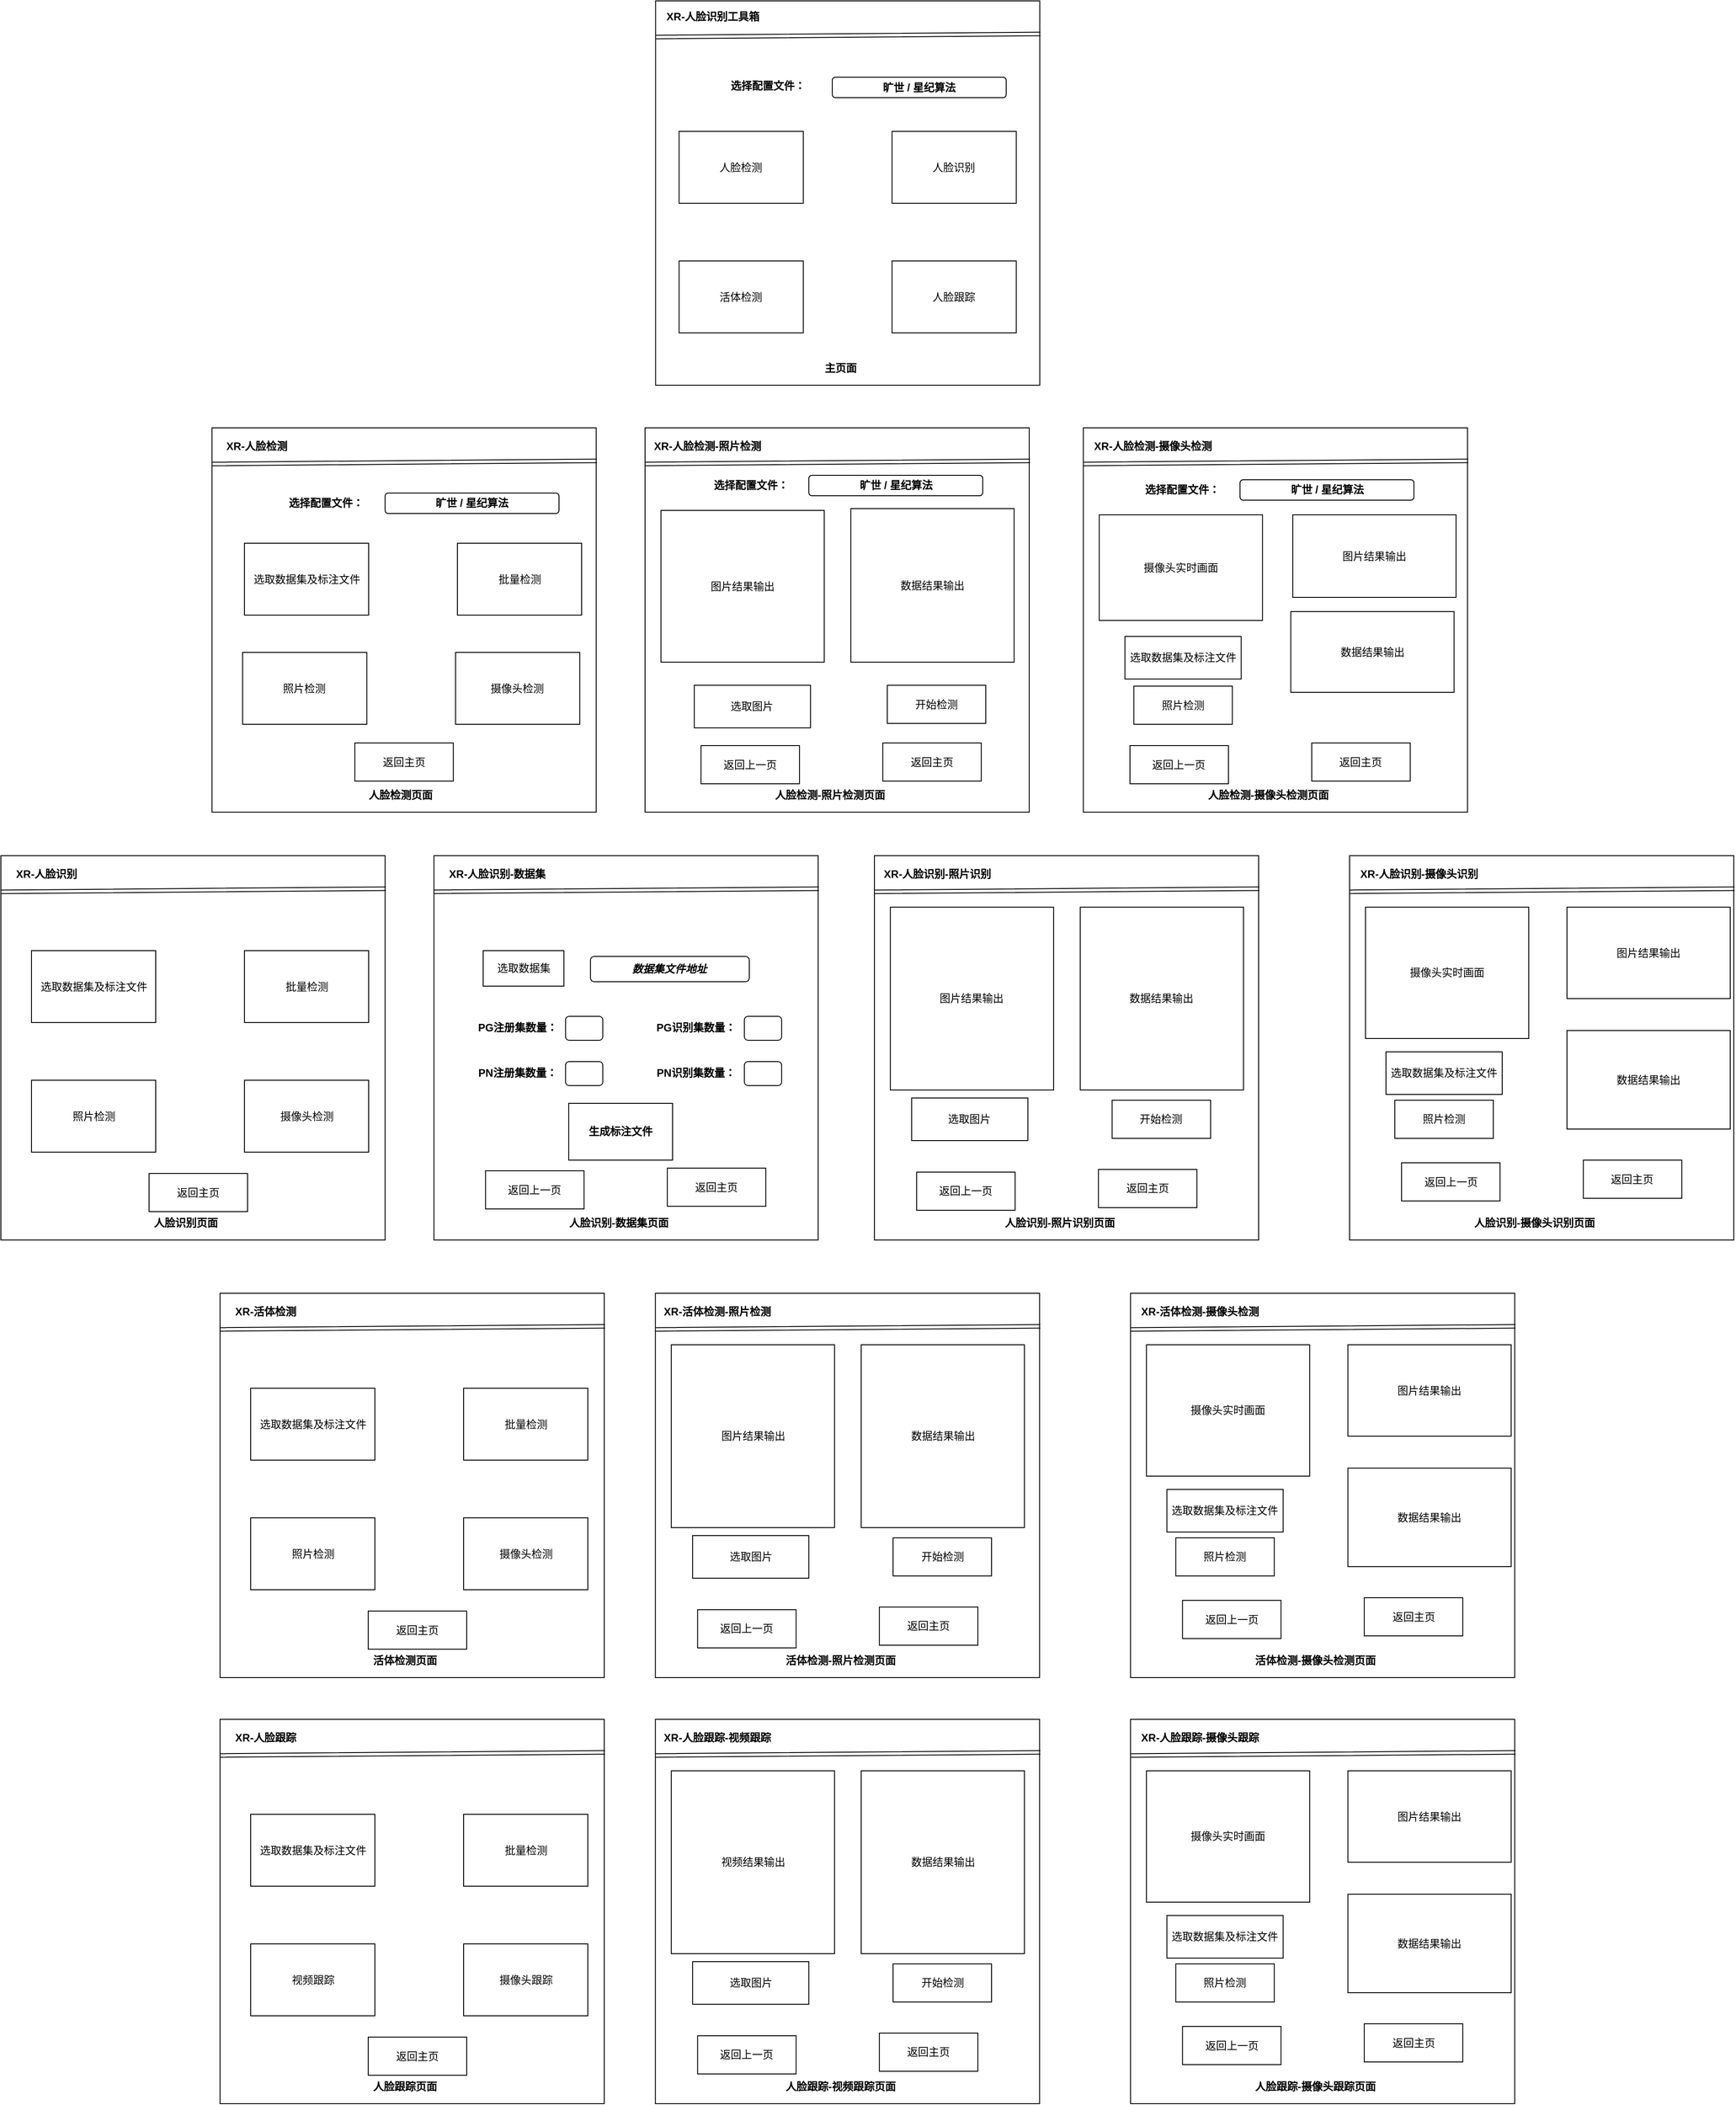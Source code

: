<mxfile version="20.2.7" type="github">
  <diagram id="C5RBs43oDa-KdzZeNtuy" name="Page-1">
    <mxGraphModel dx="2468" dy="-798" grid="0" gridSize="10" guides="1" tooltips="1" connect="1" arrows="1" fold="1" page="1" pageScale="1" pageWidth="1169" pageHeight="1654" math="0" shadow="0">
      <root>
        <mxCell id="WIyWlLk6GJQsqaUBKTNV-0" />
        <mxCell id="WIyWlLk6GJQsqaUBKTNV-1" parent="WIyWlLk6GJQsqaUBKTNV-0" />
        <mxCell id="2s0qxEssO6G0uXbcbGAq-0" value="" style="whiteSpace=wrap;html=1;aspect=fixed;" parent="WIyWlLk6GJQsqaUBKTNV-1" vertex="1">
          <mxGeometry x="964.84" y="1701" width="433" height="433" as="geometry" />
        </mxCell>
        <mxCell id="2s0qxEssO6G0uXbcbGAq-1" value="&lt;b&gt;XR-人脸识别工具箱&lt;/b&gt;" style="text;html=1;align=center;verticalAlign=middle;resizable=0;points=[];autosize=1;strokeColor=none;fillColor=none;" parent="WIyWlLk6GJQsqaUBKTNV-1" vertex="1">
          <mxGeometry x="967.84" y="1706" width="123" height="26" as="geometry" />
        </mxCell>
        <mxCell id="2s0qxEssO6G0uXbcbGAq-2" value="人脸检测" style="rounded=0;whiteSpace=wrap;html=1;" parent="WIyWlLk6GJQsqaUBKTNV-1" vertex="1">
          <mxGeometry x="991.34" y="1848" width="140" height="81" as="geometry" />
        </mxCell>
        <mxCell id="2s0qxEssO6G0uXbcbGAq-5" value="人脸识别" style="rounded=0;whiteSpace=wrap;html=1;" parent="WIyWlLk6GJQsqaUBKTNV-1" vertex="1">
          <mxGeometry x="1231.34" y="1848" width="140" height="81" as="geometry" />
        </mxCell>
        <mxCell id="2s0qxEssO6G0uXbcbGAq-6" value="活体检测" style="rounded=0;whiteSpace=wrap;html=1;" parent="WIyWlLk6GJQsqaUBKTNV-1" vertex="1">
          <mxGeometry x="991.34" y="1994" width="140" height="81" as="geometry" />
        </mxCell>
        <mxCell id="2s0qxEssO6G0uXbcbGAq-7" value="人脸跟踪" style="rounded=0;whiteSpace=wrap;html=1;" parent="WIyWlLk6GJQsqaUBKTNV-1" vertex="1">
          <mxGeometry x="1231.34" y="1994" width="140" height="81" as="geometry" />
        </mxCell>
        <mxCell id="2s0qxEssO6G0uXbcbGAq-9" value="" style="shape=link;html=1;rounded=0;exitX=0.001;exitY=0.094;exitDx=0;exitDy=0;exitPerimeter=0;entryX=1.002;entryY=0.086;entryDx=0;entryDy=0;entryPerimeter=0;" parent="WIyWlLk6GJQsqaUBKTNV-1" source="2s0qxEssO6G0uXbcbGAq-0" target="2s0qxEssO6G0uXbcbGAq-0" edge="1">
          <mxGeometry width="100" relative="1" as="geometry">
            <mxPoint x="1035.84" y="1742" as="sourcePoint" />
            <mxPoint x="1135.84" y="1742" as="targetPoint" />
          </mxGeometry>
        </mxCell>
        <mxCell id="2s0qxEssO6G0uXbcbGAq-10" value="&lt;b&gt;主页面&lt;/b&gt;" style="text;html=1;align=center;verticalAlign=middle;resizable=0;points=[];autosize=1;strokeColor=none;fillColor=none;" parent="WIyWlLk6GJQsqaUBKTNV-1" vertex="1">
          <mxGeometry x="1145.84" y="2102" width="54" height="26" as="geometry" />
        </mxCell>
        <mxCell id="2s0qxEssO6G0uXbcbGAq-11" value="" style="whiteSpace=wrap;html=1;aspect=fixed;" parent="WIyWlLk6GJQsqaUBKTNV-1" vertex="1">
          <mxGeometry x="464.91" y="2182" width="433" height="433" as="geometry" />
        </mxCell>
        <mxCell id="2s0qxEssO6G0uXbcbGAq-12" value="&lt;b&gt;XR-人脸检测&lt;/b&gt;" style="text;html=1;align=center;verticalAlign=middle;resizable=0;points=[];autosize=1;strokeColor=none;fillColor=none;" parent="WIyWlLk6GJQsqaUBKTNV-1" vertex="1">
          <mxGeometry x="471.91" y="2190" width="87" height="26" as="geometry" />
        </mxCell>
        <mxCell id="2s0qxEssO6G0uXbcbGAq-13" value="选取数据集及标注文件" style="rounded=0;whiteSpace=wrap;html=1;" parent="WIyWlLk6GJQsqaUBKTNV-1" vertex="1">
          <mxGeometry x="501.5" y="2312" width="140" height="81" as="geometry" />
        </mxCell>
        <mxCell id="2s0qxEssO6G0uXbcbGAq-14" value="批量检测" style="rounded=0;whiteSpace=wrap;html=1;" parent="WIyWlLk6GJQsqaUBKTNV-1" vertex="1">
          <mxGeometry x="741.5" y="2312" width="140" height="81" as="geometry" />
        </mxCell>
        <mxCell id="2s0qxEssO6G0uXbcbGAq-15" value="照片检测" style="rounded=0;whiteSpace=wrap;html=1;" parent="WIyWlLk6GJQsqaUBKTNV-1" vertex="1">
          <mxGeometry x="499.41" y="2435" width="140" height="81" as="geometry" />
        </mxCell>
        <mxCell id="2s0qxEssO6G0uXbcbGAq-16" value="摄像头检测" style="rounded=0;whiteSpace=wrap;html=1;" parent="WIyWlLk6GJQsqaUBKTNV-1" vertex="1">
          <mxGeometry x="739.41" y="2435" width="140" height="81" as="geometry" />
        </mxCell>
        <mxCell id="2s0qxEssO6G0uXbcbGAq-17" value="" style="shape=link;html=1;rounded=0;exitX=0.001;exitY=0.094;exitDx=0;exitDy=0;exitPerimeter=0;entryX=1.002;entryY=0.086;entryDx=0;entryDy=0;entryPerimeter=0;" parent="WIyWlLk6GJQsqaUBKTNV-1" source="2s0qxEssO6G0uXbcbGAq-11" target="2s0qxEssO6G0uXbcbGAq-11" edge="1">
          <mxGeometry width="100" relative="1" as="geometry">
            <mxPoint x="535.91" y="2223" as="sourcePoint" />
            <mxPoint x="635.91" y="2223" as="targetPoint" />
          </mxGeometry>
        </mxCell>
        <mxCell id="2s0qxEssO6G0uXbcbGAq-18" value="&lt;b&gt;人脸检测页面&lt;/b&gt;" style="text;html=1;align=center;verticalAlign=middle;resizable=0;points=[];autosize=1;strokeColor=none;fillColor=none;" parent="WIyWlLk6GJQsqaUBKTNV-1" vertex="1">
          <mxGeometry x="631.91" y="2583" width="90" height="26" as="geometry" />
        </mxCell>
        <mxCell id="2s0qxEssO6G0uXbcbGAq-20" value="" style="whiteSpace=wrap;html=1;aspect=fixed;" parent="WIyWlLk6GJQsqaUBKTNV-1" vertex="1">
          <mxGeometry x="952.98" y="2182" width="433" height="433" as="geometry" />
        </mxCell>
        <mxCell id="2s0qxEssO6G0uXbcbGAq-21" value="&lt;b&gt;XR-人脸检测-照片检测&lt;/b&gt;" style="text;html=1;align=center;verticalAlign=middle;resizable=0;points=[];autosize=1;strokeColor=none;fillColor=none;" parent="WIyWlLk6GJQsqaUBKTNV-1" vertex="1">
          <mxGeometry x="953.91" y="2190" width="139" height="26" as="geometry" />
        </mxCell>
        <mxCell id="2s0qxEssO6G0uXbcbGAq-22" value="选取图片" style="rounded=0;whiteSpace=wrap;html=1;" parent="WIyWlLk6GJQsqaUBKTNV-1" vertex="1">
          <mxGeometry x="1008.45" y="2472" width="131" height="48" as="geometry" />
        </mxCell>
        <mxCell id="2s0qxEssO6G0uXbcbGAq-24" value="开始检测" style="rounded=0;whiteSpace=wrap;html=1;" parent="WIyWlLk6GJQsqaUBKTNV-1" vertex="1">
          <mxGeometry x="1225.98" y="2472" width="111" height="43" as="geometry" />
        </mxCell>
        <mxCell id="2s0qxEssO6G0uXbcbGAq-26" value="" style="shape=link;html=1;rounded=0;exitX=0.001;exitY=0.094;exitDx=0;exitDy=0;exitPerimeter=0;entryX=1.002;entryY=0.086;entryDx=0;entryDy=0;entryPerimeter=0;" parent="WIyWlLk6GJQsqaUBKTNV-1" source="2s0qxEssO6G0uXbcbGAq-20" target="2s0qxEssO6G0uXbcbGAq-20" edge="1">
          <mxGeometry width="100" relative="1" as="geometry">
            <mxPoint x="1023.98" y="2223" as="sourcePoint" />
            <mxPoint x="1123.98" y="2223" as="targetPoint" />
          </mxGeometry>
        </mxCell>
        <mxCell id="2s0qxEssO6G0uXbcbGAq-27" value="&lt;b&gt;人脸检测-照片检测页面&lt;/b&gt;" style="text;html=1;align=center;verticalAlign=middle;resizable=0;points=[];autosize=1;strokeColor=none;fillColor=none;" parent="WIyWlLk6GJQsqaUBKTNV-1" vertex="1">
          <mxGeometry x="1089.98" y="2583" width="142" height="26" as="geometry" />
        </mxCell>
        <mxCell id="2s0qxEssO6G0uXbcbGAq-28" value="图片结果输出" style="rounded=0;whiteSpace=wrap;html=1;" parent="WIyWlLk6GJQsqaUBKTNV-1" vertex="1">
          <mxGeometry x="970.91" y="2275" width="184" height="171" as="geometry" />
        </mxCell>
        <mxCell id="2s0qxEssO6G0uXbcbGAq-29" value="数据结果输出" style="rounded=0;whiteSpace=wrap;html=1;" parent="WIyWlLk6GJQsqaUBKTNV-1" vertex="1">
          <mxGeometry x="1184.91" y="2273" width="184" height="173" as="geometry" />
        </mxCell>
        <mxCell id="2s0qxEssO6G0uXbcbGAq-30" value="" style="whiteSpace=wrap;html=1;aspect=fixed;" parent="WIyWlLk6GJQsqaUBKTNV-1" vertex="1">
          <mxGeometry x="1446.91" y="2182" width="433" height="433" as="geometry" />
        </mxCell>
        <mxCell id="2s0qxEssO6G0uXbcbGAq-31" value="&lt;b&gt;XR-人脸检测-摄像头检测&lt;/b&gt;" style="text;html=1;align=center;verticalAlign=middle;resizable=0;points=[];autosize=1;strokeColor=none;fillColor=none;" parent="WIyWlLk6GJQsqaUBKTNV-1" vertex="1">
          <mxGeometry x="1449.41" y="2190" width="151" height="26" as="geometry" />
        </mxCell>
        <mxCell id="2s0qxEssO6G0uXbcbGAq-32" value="选取数据集及标注文件" style="rounded=0;whiteSpace=wrap;html=1;" parent="WIyWlLk6GJQsqaUBKTNV-1" vertex="1">
          <mxGeometry x="1493.84" y="2417" width="131" height="48" as="geometry" />
        </mxCell>
        <mxCell id="2s0qxEssO6G0uXbcbGAq-33" value="照片检测" style="rounded=0;whiteSpace=wrap;html=1;" parent="WIyWlLk6GJQsqaUBKTNV-1" vertex="1">
          <mxGeometry x="1503.84" y="2473" width="111" height="43" as="geometry" />
        </mxCell>
        <mxCell id="2s0qxEssO6G0uXbcbGAq-34" value="" style="shape=link;html=1;rounded=0;exitX=0.001;exitY=0.094;exitDx=0;exitDy=0;exitPerimeter=0;entryX=1.002;entryY=0.086;entryDx=0;entryDy=0;entryPerimeter=0;" parent="WIyWlLk6GJQsqaUBKTNV-1" source="2s0qxEssO6G0uXbcbGAq-30" target="2s0qxEssO6G0uXbcbGAq-30" edge="1">
          <mxGeometry width="100" relative="1" as="geometry">
            <mxPoint x="1517.91" y="2223" as="sourcePoint" />
            <mxPoint x="1617.91" y="2223" as="targetPoint" />
          </mxGeometry>
        </mxCell>
        <mxCell id="2s0qxEssO6G0uXbcbGAq-35" value="&lt;b&gt;人脸检测-摄像头检测页面&lt;/b&gt;" style="text;html=1;align=center;verticalAlign=middle;resizable=0;points=[];autosize=1;strokeColor=none;fillColor=none;" parent="WIyWlLk6GJQsqaUBKTNV-1" vertex="1">
          <mxGeometry x="1577.91" y="2583" width="154" height="26" as="geometry" />
        </mxCell>
        <mxCell id="2s0qxEssO6G0uXbcbGAq-36" value="摄像头实时画面" style="rounded=0;whiteSpace=wrap;html=1;" parent="WIyWlLk6GJQsqaUBKTNV-1" vertex="1">
          <mxGeometry x="1464.84" y="2280" width="184" height="119" as="geometry" />
        </mxCell>
        <mxCell id="2s0qxEssO6G0uXbcbGAq-37" value="数据结果输出" style="rounded=0;whiteSpace=wrap;html=1;" parent="WIyWlLk6GJQsqaUBKTNV-1" vertex="1">
          <mxGeometry x="1680.77" y="2389" width="184" height="91" as="geometry" />
        </mxCell>
        <mxCell id="2s0qxEssO6G0uXbcbGAq-38" value="图片结果输出" style="rounded=0;whiteSpace=wrap;html=1;" parent="WIyWlLk6GJQsqaUBKTNV-1" vertex="1">
          <mxGeometry x="1683" y="2280" width="184" height="93" as="geometry" />
        </mxCell>
        <mxCell id="2s0qxEssO6G0uXbcbGAq-39" value="" style="whiteSpace=wrap;html=1;aspect=fixed;" parent="WIyWlLk6GJQsqaUBKTNV-1" vertex="1">
          <mxGeometry x="227" y="2664" width="433" height="433" as="geometry" />
        </mxCell>
        <mxCell id="2s0qxEssO6G0uXbcbGAq-40" value="&lt;b&gt;XR-人脸识别&lt;/b&gt;" style="text;html=1;align=center;verticalAlign=middle;resizable=0;points=[];autosize=1;strokeColor=none;fillColor=none;" parent="WIyWlLk6GJQsqaUBKTNV-1" vertex="1">
          <mxGeometry x="234" y="2672" width="87" height="26" as="geometry" />
        </mxCell>
        <mxCell id="2s0qxEssO6G0uXbcbGAq-41" value="选取数据集及标注文件" style="rounded=0;whiteSpace=wrap;html=1;" parent="WIyWlLk6GJQsqaUBKTNV-1" vertex="1">
          <mxGeometry x="261.5" y="2771" width="140" height="81" as="geometry" />
        </mxCell>
        <mxCell id="2s0qxEssO6G0uXbcbGAq-42" value="批量检测" style="rounded=0;whiteSpace=wrap;html=1;" parent="WIyWlLk6GJQsqaUBKTNV-1" vertex="1">
          <mxGeometry x="501.5" y="2771" width="140" height="81" as="geometry" />
        </mxCell>
        <mxCell id="2s0qxEssO6G0uXbcbGAq-43" value="照片检测" style="rounded=0;whiteSpace=wrap;html=1;" parent="WIyWlLk6GJQsqaUBKTNV-1" vertex="1">
          <mxGeometry x="261.5" y="2917" width="140" height="81" as="geometry" />
        </mxCell>
        <mxCell id="2s0qxEssO6G0uXbcbGAq-44" value="摄像头检测" style="rounded=0;whiteSpace=wrap;html=1;" parent="WIyWlLk6GJQsqaUBKTNV-1" vertex="1">
          <mxGeometry x="501.5" y="2917" width="140" height="81" as="geometry" />
        </mxCell>
        <mxCell id="2s0qxEssO6G0uXbcbGAq-45" value="" style="shape=link;html=1;rounded=0;exitX=0.001;exitY=0.094;exitDx=0;exitDy=0;exitPerimeter=0;entryX=1.002;entryY=0.086;entryDx=0;entryDy=0;entryPerimeter=0;" parent="WIyWlLk6GJQsqaUBKTNV-1" source="2s0qxEssO6G0uXbcbGAq-39" target="2s0qxEssO6G0uXbcbGAq-39" edge="1">
          <mxGeometry width="100" relative="1" as="geometry">
            <mxPoint x="298.0" y="2705" as="sourcePoint" />
            <mxPoint x="398.0" y="2705" as="targetPoint" />
          </mxGeometry>
        </mxCell>
        <mxCell id="2s0qxEssO6G0uXbcbGAq-46" value="&lt;b&gt;人脸识别页面&lt;/b&gt;" style="text;html=1;align=center;verticalAlign=middle;resizable=0;points=[];autosize=1;strokeColor=none;fillColor=none;" parent="WIyWlLk6GJQsqaUBKTNV-1" vertex="1">
          <mxGeometry x="390.0" y="3065" width="90" height="26" as="geometry" />
        </mxCell>
        <mxCell id="2s0qxEssO6G0uXbcbGAq-47" value="" style="whiteSpace=wrap;html=1;aspect=fixed;" parent="WIyWlLk6GJQsqaUBKTNV-1" vertex="1">
          <mxGeometry x="715.07" y="2664" width="433" height="433" as="geometry" />
        </mxCell>
        <mxCell id="2s0qxEssO6G0uXbcbGAq-48" value="&lt;b&gt;XR-人脸识别-数据集&lt;/b&gt;" style="text;html=1;align=center;verticalAlign=middle;resizable=0;points=[];autosize=1;strokeColor=none;fillColor=none;" parent="WIyWlLk6GJQsqaUBKTNV-1" vertex="1">
          <mxGeometry x="722" y="2672" width="127" height="26" as="geometry" />
        </mxCell>
        <mxCell id="2s0qxEssO6G0uXbcbGAq-49" value="&lt;b&gt;生成标注文件&lt;/b&gt;" style="rounded=0;whiteSpace=wrap;html=1;" parent="WIyWlLk6GJQsqaUBKTNV-1" vertex="1">
          <mxGeometry x="866.94" y="2943" width="117.06" height="64" as="geometry" />
        </mxCell>
        <mxCell id="2s0qxEssO6G0uXbcbGAq-51" value="" style="shape=link;html=1;rounded=0;exitX=0.001;exitY=0.094;exitDx=0;exitDy=0;exitPerimeter=0;entryX=1.002;entryY=0.086;entryDx=0;entryDy=0;entryPerimeter=0;" parent="WIyWlLk6GJQsqaUBKTNV-1" source="2s0qxEssO6G0uXbcbGAq-47" target="2s0qxEssO6G0uXbcbGAq-47" edge="1">
          <mxGeometry width="100" relative="1" as="geometry">
            <mxPoint x="786.07" y="2705" as="sourcePoint" />
            <mxPoint x="886.07" y="2705" as="targetPoint" />
          </mxGeometry>
        </mxCell>
        <mxCell id="2s0qxEssO6G0uXbcbGAq-52" value="&lt;b&gt;人脸识别-数据集页面&lt;/b&gt;" style="text;html=1;align=center;verticalAlign=middle;resizable=0;points=[];autosize=1;strokeColor=none;fillColor=none;" parent="WIyWlLk6GJQsqaUBKTNV-1" vertex="1">
          <mxGeometry x="858.07" y="3065" width="130" height="26" as="geometry" />
        </mxCell>
        <mxCell id="2s0qxEssO6G0uXbcbGAq-55" value="" style="whiteSpace=wrap;html=1;aspect=fixed;" parent="WIyWlLk6GJQsqaUBKTNV-1" vertex="1">
          <mxGeometry x="1747" y="2664" width="433" height="433" as="geometry" />
        </mxCell>
        <mxCell id="2s0qxEssO6G0uXbcbGAq-56" value="&lt;b&gt;XR-人脸识别-摄像头识别&lt;/b&gt;" style="text;html=1;align=center;verticalAlign=middle;resizable=0;points=[];autosize=1;strokeColor=none;fillColor=none;" parent="WIyWlLk6GJQsqaUBKTNV-1" vertex="1">
          <mxGeometry x="1749.5" y="2672" width="151" height="26" as="geometry" />
        </mxCell>
        <mxCell id="2s0qxEssO6G0uXbcbGAq-57" value="选取数据集及标注文件" style="rounded=0;whiteSpace=wrap;html=1;" parent="WIyWlLk6GJQsqaUBKTNV-1" vertex="1">
          <mxGeometry x="1788" y="2885" width="131" height="48" as="geometry" />
        </mxCell>
        <mxCell id="2s0qxEssO6G0uXbcbGAq-58" value="照片检测" style="rounded=0;whiteSpace=wrap;html=1;" parent="WIyWlLk6GJQsqaUBKTNV-1" vertex="1">
          <mxGeometry x="1798" y="2939.5" width="111" height="43" as="geometry" />
        </mxCell>
        <mxCell id="2s0qxEssO6G0uXbcbGAq-59" value="" style="shape=link;html=1;rounded=0;exitX=0.001;exitY=0.094;exitDx=0;exitDy=0;exitPerimeter=0;entryX=1.002;entryY=0.086;entryDx=0;entryDy=0;entryPerimeter=0;" parent="WIyWlLk6GJQsqaUBKTNV-1" source="2s0qxEssO6G0uXbcbGAq-55" target="2s0qxEssO6G0uXbcbGAq-55" edge="1">
          <mxGeometry width="100" relative="1" as="geometry">
            <mxPoint x="1818" y="2705" as="sourcePoint" />
            <mxPoint x="1918" y="2705" as="targetPoint" />
          </mxGeometry>
        </mxCell>
        <mxCell id="2s0qxEssO6G0uXbcbGAq-60" value="&lt;b&gt;人脸识别-摄像头识别页面&lt;/b&gt;" style="text;html=1;align=center;verticalAlign=middle;resizable=0;points=[];autosize=1;strokeColor=none;fillColor=none;" parent="WIyWlLk6GJQsqaUBKTNV-1" vertex="1">
          <mxGeometry x="1878" y="3065" width="154" height="26" as="geometry" />
        </mxCell>
        <mxCell id="2s0qxEssO6G0uXbcbGAq-61" value="摄像头实时画面" style="rounded=0;whiteSpace=wrap;html=1;" parent="WIyWlLk6GJQsqaUBKTNV-1" vertex="1">
          <mxGeometry x="1764.93" y="2722" width="184" height="148" as="geometry" />
        </mxCell>
        <mxCell id="2s0qxEssO6G0uXbcbGAq-62" value="数据结果输出" style="rounded=0;whiteSpace=wrap;html=1;" parent="WIyWlLk6GJQsqaUBKTNV-1" vertex="1">
          <mxGeometry x="1992" y="2861" width="184" height="111" as="geometry" />
        </mxCell>
        <mxCell id="2s0qxEssO6G0uXbcbGAq-63" value="图片结果输出" style="rounded=0;whiteSpace=wrap;html=1;" parent="WIyWlLk6GJQsqaUBKTNV-1" vertex="1">
          <mxGeometry x="1992" y="2722" width="184" height="103" as="geometry" />
        </mxCell>
        <mxCell id="2s0qxEssO6G0uXbcbGAq-82" value="" style="whiteSpace=wrap;html=1;aspect=fixed;" parent="WIyWlLk6GJQsqaUBKTNV-1" vertex="1">
          <mxGeometry x="1211.5" y="2664" width="433" height="433" as="geometry" />
        </mxCell>
        <mxCell id="2s0qxEssO6G0uXbcbGAq-83" value="&lt;b&gt;XR-人脸识别-照片识别&lt;/b&gt;" style="text;html=1;align=center;verticalAlign=middle;resizable=0;points=[];autosize=1;strokeColor=none;fillColor=none;" parent="WIyWlLk6GJQsqaUBKTNV-1" vertex="1">
          <mxGeometry x="1212.43" y="2672" width="139" height="26" as="geometry" />
        </mxCell>
        <mxCell id="2s0qxEssO6G0uXbcbGAq-84" value="选取图片" style="rounded=0;whiteSpace=wrap;html=1;" parent="WIyWlLk6GJQsqaUBKTNV-1" vertex="1">
          <mxGeometry x="1253.43" y="2937" width="131" height="48" as="geometry" />
        </mxCell>
        <mxCell id="2s0qxEssO6G0uXbcbGAq-85" value="开始检测" style="rounded=0;whiteSpace=wrap;html=1;" parent="WIyWlLk6GJQsqaUBKTNV-1" vertex="1">
          <mxGeometry x="1479.36" y="2939.5" width="111" height="43" as="geometry" />
        </mxCell>
        <mxCell id="2s0qxEssO6G0uXbcbGAq-86" value="" style="shape=link;html=1;rounded=0;exitX=0.001;exitY=0.094;exitDx=0;exitDy=0;exitPerimeter=0;entryX=1.002;entryY=0.086;entryDx=0;entryDy=0;entryPerimeter=0;" parent="WIyWlLk6GJQsqaUBKTNV-1" source="2s0qxEssO6G0uXbcbGAq-82" target="2s0qxEssO6G0uXbcbGAq-82" edge="1">
          <mxGeometry width="100" relative="1" as="geometry">
            <mxPoint x="1282.5" y="2705" as="sourcePoint" />
            <mxPoint x="1382.5" y="2705" as="targetPoint" />
          </mxGeometry>
        </mxCell>
        <mxCell id="2s0qxEssO6G0uXbcbGAq-87" value="&lt;b&gt;人脸识别-照片识别页面&lt;/b&gt;" style="text;html=1;align=center;verticalAlign=middle;resizable=0;points=[];autosize=1;strokeColor=none;fillColor=none;" parent="WIyWlLk6GJQsqaUBKTNV-1" vertex="1">
          <mxGeometry x="1348.5" y="3065" width="142" height="26" as="geometry" />
        </mxCell>
        <mxCell id="2s0qxEssO6G0uXbcbGAq-88" value="图片结果输出" style="rounded=0;whiteSpace=wrap;html=1;" parent="WIyWlLk6GJQsqaUBKTNV-1" vertex="1">
          <mxGeometry x="1229.43" y="2722" width="184" height="206" as="geometry" />
        </mxCell>
        <mxCell id="2s0qxEssO6G0uXbcbGAq-89" value="数据结果输出" style="rounded=0;whiteSpace=wrap;html=1;" parent="WIyWlLk6GJQsqaUBKTNV-1" vertex="1">
          <mxGeometry x="1443.43" y="2722" width="184" height="206" as="geometry" />
        </mxCell>
        <mxCell id="2s0qxEssO6G0uXbcbGAq-91" value="" style="rounded=1;whiteSpace=wrap;html=1;" parent="WIyWlLk6GJQsqaUBKTNV-1" vertex="1">
          <mxGeometry x="863.36" y="2845" width="42" height="27" as="geometry" />
        </mxCell>
        <mxCell id="2s0qxEssO6G0uXbcbGAq-92" value="&lt;b&gt;PG注册集数量：&lt;/b&gt;" style="text;html=1;align=center;verticalAlign=middle;resizable=0;points=[];autosize=1;strokeColor=none;fillColor=none;" parent="WIyWlLk6GJQsqaUBKTNV-1" vertex="1">
          <mxGeometry x="755.36" y="2845" width="107" height="26" as="geometry" />
        </mxCell>
        <mxCell id="2s0qxEssO6G0uXbcbGAq-93" value="" style="rounded=1;whiteSpace=wrap;html=1;" parent="WIyWlLk6GJQsqaUBKTNV-1" vertex="1">
          <mxGeometry x="863.36" y="2896" width="42" height="27" as="geometry" />
        </mxCell>
        <mxCell id="2s0qxEssO6G0uXbcbGAq-94" value="&lt;b&gt;PN注册集数量：&lt;/b&gt;" style="text;html=1;align=center;verticalAlign=middle;resizable=0;points=[];autosize=1;strokeColor=none;fillColor=none;" parent="WIyWlLk6GJQsqaUBKTNV-1" vertex="1">
          <mxGeometry x="755.36" y="2896" width="107" height="26" as="geometry" />
        </mxCell>
        <mxCell id="2s0qxEssO6G0uXbcbGAq-95" value="" style="rounded=1;whiteSpace=wrap;html=1;" parent="WIyWlLk6GJQsqaUBKTNV-1" vertex="1">
          <mxGeometry x="1064.91" y="2845" width="42" height="27" as="geometry" />
        </mxCell>
        <mxCell id="2s0qxEssO6G0uXbcbGAq-96" value="&lt;b&gt;PG识别集数量：&lt;/b&gt;" style="text;html=1;align=center;verticalAlign=middle;resizable=0;points=[];autosize=1;strokeColor=none;fillColor=none;" parent="WIyWlLk6GJQsqaUBKTNV-1" vertex="1">
          <mxGeometry x="956.91" y="2845" width="107" height="26" as="geometry" />
        </mxCell>
        <mxCell id="2s0qxEssO6G0uXbcbGAq-97" value="" style="rounded=1;whiteSpace=wrap;html=1;" parent="WIyWlLk6GJQsqaUBKTNV-1" vertex="1">
          <mxGeometry x="1064.91" y="2896" width="42" height="27" as="geometry" />
        </mxCell>
        <mxCell id="2s0qxEssO6G0uXbcbGAq-98" value="&lt;b&gt;PN识别集数量：&lt;/b&gt;" style="text;html=1;align=center;verticalAlign=middle;resizable=0;points=[];autosize=1;strokeColor=none;fillColor=none;" parent="WIyWlLk6GJQsqaUBKTNV-1" vertex="1">
          <mxGeometry x="956.91" y="2896" width="107" height="26" as="geometry" />
        </mxCell>
        <mxCell id="2s0qxEssO6G0uXbcbGAq-99" value="选取数据集" style="rounded=0;whiteSpace=wrap;html=1;" parent="WIyWlLk6GJQsqaUBKTNV-1" vertex="1">
          <mxGeometry x="770.54" y="2771" width="91" height="40" as="geometry" />
        </mxCell>
        <mxCell id="2s0qxEssO6G0uXbcbGAq-100" value="&lt;b&gt;&lt;i&gt;数据集文件地址&lt;/i&gt;&lt;/b&gt;" style="rounded=1;whiteSpace=wrap;html=1;" parent="WIyWlLk6GJQsqaUBKTNV-1" vertex="1">
          <mxGeometry x="891.47" y="2777.5" width="179" height="28.5" as="geometry" />
        </mxCell>
        <mxCell id="2s0qxEssO6G0uXbcbGAq-101" value="返回主页" style="rounded=0;whiteSpace=wrap;html=1;" parent="WIyWlLk6GJQsqaUBKTNV-1" vertex="1">
          <mxGeometry x="625.91" y="2537" width="111" height="43" as="geometry" />
        </mxCell>
        <mxCell id="2s0qxEssO6G0uXbcbGAq-102" value="返回主页" style="rounded=0;whiteSpace=wrap;html=1;" parent="WIyWlLk6GJQsqaUBKTNV-1" vertex="1">
          <mxGeometry x="1220.91" y="2537" width="111" height="43" as="geometry" />
        </mxCell>
        <mxCell id="2s0qxEssO6G0uXbcbGAq-103" value="返回上一页" style="rounded=0;whiteSpace=wrap;html=1;" parent="WIyWlLk6GJQsqaUBKTNV-1" vertex="1">
          <mxGeometry x="1016.05" y="2540" width="111" height="43" as="geometry" />
        </mxCell>
        <mxCell id="2s0qxEssO6G0uXbcbGAq-104" value="返回主页" style="rounded=0;whiteSpace=wrap;html=1;" parent="WIyWlLk6GJQsqaUBKTNV-1" vertex="1">
          <mxGeometry x="1704.34" y="2537" width="111" height="43" as="geometry" />
        </mxCell>
        <mxCell id="2s0qxEssO6G0uXbcbGAq-105" value="返回上一页" style="rounded=0;whiteSpace=wrap;html=1;" parent="WIyWlLk6GJQsqaUBKTNV-1" vertex="1">
          <mxGeometry x="1499.48" y="2540" width="111" height="43" as="geometry" />
        </mxCell>
        <mxCell id="2s0qxEssO6G0uXbcbGAq-106" value="返回主页" style="rounded=0;whiteSpace=wrap;html=1;" parent="WIyWlLk6GJQsqaUBKTNV-1" vertex="1">
          <mxGeometry x="394.0" y="3022" width="111" height="43" as="geometry" />
        </mxCell>
        <mxCell id="2s0qxEssO6G0uXbcbGAq-107" value="返回主页" style="rounded=0;whiteSpace=wrap;html=1;" parent="WIyWlLk6GJQsqaUBKTNV-1" vertex="1">
          <mxGeometry x="978.07" y="3016" width="111" height="43" as="geometry" />
        </mxCell>
        <mxCell id="2s0qxEssO6G0uXbcbGAq-108" value="返回上一页" style="rounded=0;whiteSpace=wrap;html=1;" parent="WIyWlLk6GJQsqaUBKTNV-1" vertex="1">
          <mxGeometry x="773.21" y="3019" width="111" height="43" as="geometry" />
        </mxCell>
        <mxCell id="2s0qxEssO6G0uXbcbGAq-109" value="返回主页" style="rounded=0;whiteSpace=wrap;html=1;" parent="WIyWlLk6GJQsqaUBKTNV-1" vertex="1">
          <mxGeometry x="1463.93" y="3017.5" width="111" height="43" as="geometry" />
        </mxCell>
        <mxCell id="2s0qxEssO6G0uXbcbGAq-110" value="返回上一页" style="rounded=0;whiteSpace=wrap;html=1;" parent="WIyWlLk6GJQsqaUBKTNV-1" vertex="1">
          <mxGeometry x="1259.07" y="3020.5" width="111" height="43" as="geometry" />
        </mxCell>
        <mxCell id="2s0qxEssO6G0uXbcbGAq-111" value="返回主页" style="rounded=0;whiteSpace=wrap;html=1;" parent="WIyWlLk6GJQsqaUBKTNV-1" vertex="1">
          <mxGeometry x="2010.43" y="3007" width="111" height="43" as="geometry" />
        </mxCell>
        <mxCell id="2s0qxEssO6G0uXbcbGAq-112" value="返回上一页" style="rounded=0;whiteSpace=wrap;html=1;" parent="WIyWlLk6GJQsqaUBKTNV-1" vertex="1">
          <mxGeometry x="1805.57" y="3010" width="111" height="43" as="geometry" />
        </mxCell>
        <mxCell id="2s0qxEssO6G0uXbcbGAq-113" value="" style="whiteSpace=wrap;html=1;aspect=fixed;" parent="WIyWlLk6GJQsqaUBKTNV-1" vertex="1">
          <mxGeometry x="474" y="3157" width="433" height="433" as="geometry" />
        </mxCell>
        <mxCell id="2s0qxEssO6G0uXbcbGAq-114" value="&lt;b&gt;XR-活体检测&lt;/b&gt;" style="text;html=1;align=center;verticalAlign=middle;resizable=0;points=[];autosize=1;strokeColor=none;fillColor=none;" parent="WIyWlLk6GJQsqaUBKTNV-1" vertex="1">
          <mxGeometry x="481" y="3165" width="87" height="26" as="geometry" />
        </mxCell>
        <mxCell id="2s0qxEssO6G0uXbcbGAq-115" value="选取数据集及标注文件" style="rounded=0;whiteSpace=wrap;html=1;" parent="WIyWlLk6GJQsqaUBKTNV-1" vertex="1">
          <mxGeometry x="508.5" y="3264" width="140" height="81" as="geometry" />
        </mxCell>
        <mxCell id="2s0qxEssO6G0uXbcbGAq-116" value="批量检测" style="rounded=0;whiteSpace=wrap;html=1;" parent="WIyWlLk6GJQsqaUBKTNV-1" vertex="1">
          <mxGeometry x="748.5" y="3264" width="140" height="81" as="geometry" />
        </mxCell>
        <mxCell id="2s0qxEssO6G0uXbcbGAq-117" value="照片检测" style="rounded=0;whiteSpace=wrap;html=1;" parent="WIyWlLk6GJQsqaUBKTNV-1" vertex="1">
          <mxGeometry x="508.5" y="3410" width="140" height="81" as="geometry" />
        </mxCell>
        <mxCell id="2s0qxEssO6G0uXbcbGAq-118" value="摄像头检测" style="rounded=0;whiteSpace=wrap;html=1;" parent="WIyWlLk6GJQsqaUBKTNV-1" vertex="1">
          <mxGeometry x="748.5" y="3410" width="140" height="81" as="geometry" />
        </mxCell>
        <mxCell id="2s0qxEssO6G0uXbcbGAq-119" value="" style="shape=link;html=1;rounded=0;exitX=0.001;exitY=0.094;exitDx=0;exitDy=0;exitPerimeter=0;entryX=1.002;entryY=0.086;entryDx=0;entryDy=0;entryPerimeter=0;" parent="WIyWlLk6GJQsqaUBKTNV-1" source="2s0qxEssO6G0uXbcbGAq-113" target="2s0qxEssO6G0uXbcbGAq-113" edge="1">
          <mxGeometry width="100" relative="1" as="geometry">
            <mxPoint x="545" y="3198" as="sourcePoint" />
            <mxPoint x="645" y="3198" as="targetPoint" />
          </mxGeometry>
        </mxCell>
        <mxCell id="2s0qxEssO6G0uXbcbGAq-120" value="&lt;b&gt;活体检测页面&lt;/b&gt;" style="text;html=1;align=center;verticalAlign=middle;resizable=0;points=[];autosize=1;strokeColor=none;fillColor=none;" parent="WIyWlLk6GJQsqaUBKTNV-1" vertex="1">
          <mxGeometry x="637" y="3558" width="90" height="26" as="geometry" />
        </mxCell>
        <mxCell id="2s0qxEssO6G0uXbcbGAq-126" value="" style="whiteSpace=wrap;html=1;aspect=fixed;" parent="WIyWlLk6GJQsqaUBKTNV-1" vertex="1">
          <mxGeometry x="1500.14" y="3157" width="433" height="433" as="geometry" />
        </mxCell>
        <mxCell id="2s0qxEssO6G0uXbcbGAq-127" value="&lt;b&gt;XR-活体检测-摄像头检测&lt;/b&gt;" style="text;html=1;align=center;verticalAlign=middle;resizable=0;points=[];autosize=1;strokeColor=none;fillColor=none;" parent="WIyWlLk6GJQsqaUBKTNV-1" vertex="1">
          <mxGeometry x="1502.64" y="3165" width="151" height="26" as="geometry" />
        </mxCell>
        <mxCell id="2s0qxEssO6G0uXbcbGAq-128" value="选取数据集及标注文件" style="rounded=0;whiteSpace=wrap;html=1;" parent="WIyWlLk6GJQsqaUBKTNV-1" vertex="1">
          <mxGeometry x="1541.14" y="3378" width="131" height="48" as="geometry" />
        </mxCell>
        <mxCell id="2s0qxEssO6G0uXbcbGAq-129" value="照片检测" style="rounded=0;whiteSpace=wrap;html=1;" parent="WIyWlLk6GJQsqaUBKTNV-1" vertex="1">
          <mxGeometry x="1551.14" y="3432.5" width="111" height="43" as="geometry" />
        </mxCell>
        <mxCell id="2s0qxEssO6G0uXbcbGAq-130" value="" style="shape=link;html=1;rounded=0;exitX=0.001;exitY=0.094;exitDx=0;exitDy=0;exitPerimeter=0;entryX=1.002;entryY=0.086;entryDx=0;entryDy=0;entryPerimeter=0;" parent="WIyWlLk6GJQsqaUBKTNV-1" source="2s0qxEssO6G0uXbcbGAq-126" target="2s0qxEssO6G0uXbcbGAq-126" edge="1">
          <mxGeometry width="100" relative="1" as="geometry">
            <mxPoint x="1571.14" y="3198" as="sourcePoint" />
            <mxPoint x="1671.14" y="3198" as="targetPoint" />
          </mxGeometry>
        </mxCell>
        <mxCell id="2s0qxEssO6G0uXbcbGAq-131" value="&lt;b&gt;活体检测-摄像头检测页面&lt;/b&gt;" style="text;html=1;align=center;verticalAlign=middle;resizable=0;points=[];autosize=1;strokeColor=none;fillColor=none;" parent="WIyWlLk6GJQsqaUBKTNV-1" vertex="1">
          <mxGeometry x="1631.14" y="3558" width="154" height="26" as="geometry" />
        </mxCell>
        <mxCell id="2s0qxEssO6G0uXbcbGAq-132" value="摄像头实时画面" style="rounded=0;whiteSpace=wrap;html=1;" parent="WIyWlLk6GJQsqaUBKTNV-1" vertex="1">
          <mxGeometry x="1518.07" y="3215" width="184" height="148" as="geometry" />
        </mxCell>
        <mxCell id="2s0qxEssO6G0uXbcbGAq-133" value="数据结果输出" style="rounded=0;whiteSpace=wrap;html=1;" parent="WIyWlLk6GJQsqaUBKTNV-1" vertex="1">
          <mxGeometry x="1745.14" y="3354" width="184" height="111" as="geometry" />
        </mxCell>
        <mxCell id="2s0qxEssO6G0uXbcbGAq-134" value="图片结果输出" style="rounded=0;whiteSpace=wrap;html=1;" parent="WIyWlLk6GJQsqaUBKTNV-1" vertex="1">
          <mxGeometry x="1745.14" y="3215" width="184" height="103" as="geometry" />
        </mxCell>
        <mxCell id="2s0qxEssO6G0uXbcbGAq-135" value="" style="whiteSpace=wrap;html=1;aspect=fixed;" parent="WIyWlLk6GJQsqaUBKTNV-1" vertex="1">
          <mxGeometry x="964.64" y="3157" width="433" height="433" as="geometry" />
        </mxCell>
        <mxCell id="2s0qxEssO6G0uXbcbGAq-136" value="&lt;b&gt;XR-活体检测-照片检测&lt;/b&gt;" style="text;html=1;align=center;verticalAlign=middle;resizable=0;points=[];autosize=1;strokeColor=none;fillColor=none;" parent="WIyWlLk6GJQsqaUBKTNV-1" vertex="1">
          <mxGeometry x="964.57" y="3165" width="139" height="26" as="geometry" />
        </mxCell>
        <mxCell id="2s0qxEssO6G0uXbcbGAq-137" value="选取图片" style="rounded=0;whiteSpace=wrap;html=1;" parent="WIyWlLk6GJQsqaUBKTNV-1" vertex="1">
          <mxGeometry x="1006.57" y="3430" width="131" height="48" as="geometry" />
        </mxCell>
        <mxCell id="2s0qxEssO6G0uXbcbGAq-138" value="开始检测" style="rounded=0;whiteSpace=wrap;html=1;" parent="WIyWlLk6GJQsqaUBKTNV-1" vertex="1">
          <mxGeometry x="1232.5" y="3432.5" width="111" height="43" as="geometry" />
        </mxCell>
        <mxCell id="2s0qxEssO6G0uXbcbGAq-139" value="" style="shape=link;html=1;rounded=0;exitX=0.001;exitY=0.094;exitDx=0;exitDy=0;exitPerimeter=0;entryX=1.002;entryY=0.086;entryDx=0;entryDy=0;entryPerimeter=0;" parent="WIyWlLk6GJQsqaUBKTNV-1" source="2s0qxEssO6G0uXbcbGAq-135" target="2s0qxEssO6G0uXbcbGAq-135" edge="1">
          <mxGeometry width="100" relative="1" as="geometry">
            <mxPoint x="1035.64" y="3198" as="sourcePoint" />
            <mxPoint x="1135.64" y="3198" as="targetPoint" />
          </mxGeometry>
        </mxCell>
        <mxCell id="2s0qxEssO6G0uXbcbGAq-140" value="&lt;b&gt;活体检测-照片检测页面&lt;/b&gt;" style="text;html=1;align=center;verticalAlign=middle;resizable=0;points=[];autosize=1;strokeColor=none;fillColor=none;" parent="WIyWlLk6GJQsqaUBKTNV-1" vertex="1">
          <mxGeometry x="1101.64" y="3558" width="142" height="26" as="geometry" />
        </mxCell>
        <mxCell id="2s0qxEssO6G0uXbcbGAq-141" value="图片结果输出" style="rounded=0;whiteSpace=wrap;html=1;" parent="WIyWlLk6GJQsqaUBKTNV-1" vertex="1">
          <mxGeometry x="982.57" y="3215" width="184" height="206" as="geometry" />
        </mxCell>
        <mxCell id="2s0qxEssO6G0uXbcbGAq-142" value="数据结果输出" style="rounded=0;whiteSpace=wrap;html=1;" parent="WIyWlLk6GJQsqaUBKTNV-1" vertex="1">
          <mxGeometry x="1196.57" y="3215" width="184" height="206" as="geometry" />
        </mxCell>
        <mxCell id="2s0qxEssO6G0uXbcbGAq-153" value="返回主页" style="rounded=0;whiteSpace=wrap;html=1;" parent="WIyWlLk6GJQsqaUBKTNV-1" vertex="1">
          <mxGeometry x="641" y="3515" width="111" height="43" as="geometry" />
        </mxCell>
        <mxCell id="2s0qxEssO6G0uXbcbGAq-156" value="返回主页" style="rounded=0;whiteSpace=wrap;html=1;" parent="WIyWlLk6GJQsqaUBKTNV-1" vertex="1">
          <mxGeometry x="1217.07" y="3510.5" width="111" height="43" as="geometry" />
        </mxCell>
        <mxCell id="2s0qxEssO6G0uXbcbGAq-157" value="返回上一页" style="rounded=0;whiteSpace=wrap;html=1;" parent="WIyWlLk6GJQsqaUBKTNV-1" vertex="1">
          <mxGeometry x="1012.21" y="3513.5" width="111" height="43" as="geometry" />
        </mxCell>
        <mxCell id="2s0qxEssO6G0uXbcbGAq-158" value="返回主页" style="rounded=0;whiteSpace=wrap;html=1;" parent="WIyWlLk6GJQsqaUBKTNV-1" vertex="1">
          <mxGeometry x="1763.57" y="3500" width="111" height="43" as="geometry" />
        </mxCell>
        <mxCell id="2s0qxEssO6G0uXbcbGAq-159" value="返回上一页" style="rounded=0;whiteSpace=wrap;html=1;" parent="WIyWlLk6GJQsqaUBKTNV-1" vertex="1">
          <mxGeometry x="1558.71" y="3503" width="111" height="43" as="geometry" />
        </mxCell>
        <mxCell id="2s0qxEssO6G0uXbcbGAq-160" value="" style="whiteSpace=wrap;html=1;aspect=fixed;" parent="WIyWlLk6GJQsqaUBKTNV-1" vertex="1">
          <mxGeometry x="474" y="3637" width="433" height="433" as="geometry" />
        </mxCell>
        <mxCell id="2s0qxEssO6G0uXbcbGAq-161" value="&lt;b&gt;XR-人脸跟踪&lt;/b&gt;" style="text;html=1;align=center;verticalAlign=middle;resizable=0;points=[];autosize=1;strokeColor=none;fillColor=none;" parent="WIyWlLk6GJQsqaUBKTNV-1" vertex="1">
          <mxGeometry x="481" y="3645" width="87" height="26" as="geometry" />
        </mxCell>
        <mxCell id="2s0qxEssO6G0uXbcbGAq-162" value="选取数据集及标注文件" style="rounded=0;whiteSpace=wrap;html=1;" parent="WIyWlLk6GJQsqaUBKTNV-1" vertex="1">
          <mxGeometry x="508.5" y="3744" width="140" height="81" as="geometry" />
        </mxCell>
        <mxCell id="2s0qxEssO6G0uXbcbGAq-163" value="批量检测" style="rounded=0;whiteSpace=wrap;html=1;" parent="WIyWlLk6GJQsqaUBKTNV-1" vertex="1">
          <mxGeometry x="748.5" y="3744" width="140" height="81" as="geometry" />
        </mxCell>
        <mxCell id="2s0qxEssO6G0uXbcbGAq-164" value="视频跟踪" style="rounded=0;whiteSpace=wrap;html=1;" parent="WIyWlLk6GJQsqaUBKTNV-1" vertex="1">
          <mxGeometry x="508.5" y="3890" width="140" height="81" as="geometry" />
        </mxCell>
        <mxCell id="2s0qxEssO6G0uXbcbGAq-165" value="摄像头跟踪" style="rounded=0;whiteSpace=wrap;html=1;" parent="WIyWlLk6GJQsqaUBKTNV-1" vertex="1">
          <mxGeometry x="748.5" y="3890" width="140" height="81" as="geometry" />
        </mxCell>
        <mxCell id="2s0qxEssO6G0uXbcbGAq-166" value="" style="shape=link;html=1;rounded=0;exitX=0.001;exitY=0.094;exitDx=0;exitDy=0;exitPerimeter=0;entryX=1.002;entryY=0.086;entryDx=0;entryDy=0;entryPerimeter=0;" parent="WIyWlLk6GJQsqaUBKTNV-1" source="2s0qxEssO6G0uXbcbGAq-160" target="2s0qxEssO6G0uXbcbGAq-160" edge="1">
          <mxGeometry width="100" relative="1" as="geometry">
            <mxPoint x="545" y="3678" as="sourcePoint" />
            <mxPoint x="645" y="3678" as="targetPoint" />
          </mxGeometry>
        </mxCell>
        <mxCell id="2s0qxEssO6G0uXbcbGAq-167" value="&lt;b&gt;人脸跟踪页面&lt;/b&gt;" style="text;html=1;align=center;verticalAlign=middle;resizable=0;points=[];autosize=1;strokeColor=none;fillColor=none;" parent="WIyWlLk6GJQsqaUBKTNV-1" vertex="1">
          <mxGeometry x="637" y="4038" width="90" height="26" as="geometry" />
        </mxCell>
        <mxCell id="2s0qxEssO6G0uXbcbGAq-168" value="" style="whiteSpace=wrap;html=1;aspect=fixed;" parent="WIyWlLk6GJQsqaUBKTNV-1" vertex="1">
          <mxGeometry x="1500.14" y="3637" width="433" height="433" as="geometry" />
        </mxCell>
        <mxCell id="2s0qxEssO6G0uXbcbGAq-169" value="&lt;b&gt;XR-人脸跟踪-摄像头跟踪&lt;/b&gt;" style="text;html=1;align=center;verticalAlign=middle;resizable=0;points=[];autosize=1;strokeColor=none;fillColor=none;" parent="WIyWlLk6GJQsqaUBKTNV-1" vertex="1">
          <mxGeometry x="1502.64" y="3645" width="151" height="26" as="geometry" />
        </mxCell>
        <mxCell id="2s0qxEssO6G0uXbcbGAq-170" value="选取数据集及标注文件" style="rounded=0;whiteSpace=wrap;html=1;" parent="WIyWlLk6GJQsqaUBKTNV-1" vertex="1">
          <mxGeometry x="1541.14" y="3858" width="131" height="48" as="geometry" />
        </mxCell>
        <mxCell id="2s0qxEssO6G0uXbcbGAq-171" value="照片检测" style="rounded=0;whiteSpace=wrap;html=1;" parent="WIyWlLk6GJQsqaUBKTNV-1" vertex="1">
          <mxGeometry x="1551.14" y="3912.5" width="111" height="43" as="geometry" />
        </mxCell>
        <mxCell id="2s0qxEssO6G0uXbcbGAq-172" value="" style="shape=link;html=1;rounded=0;exitX=0.001;exitY=0.094;exitDx=0;exitDy=0;exitPerimeter=0;entryX=1.002;entryY=0.086;entryDx=0;entryDy=0;entryPerimeter=0;" parent="WIyWlLk6GJQsqaUBKTNV-1" source="2s0qxEssO6G0uXbcbGAq-168" target="2s0qxEssO6G0uXbcbGAq-168" edge="1">
          <mxGeometry width="100" relative="1" as="geometry">
            <mxPoint x="1571.14" y="3678" as="sourcePoint" />
            <mxPoint x="1671.14" y="3678" as="targetPoint" />
          </mxGeometry>
        </mxCell>
        <mxCell id="2s0qxEssO6G0uXbcbGAq-173" value="&lt;b&gt;人脸跟踪-摄像头跟踪页面&lt;/b&gt;" style="text;html=1;align=center;verticalAlign=middle;resizable=0;points=[];autosize=1;strokeColor=none;fillColor=none;" parent="WIyWlLk6GJQsqaUBKTNV-1" vertex="1">
          <mxGeometry x="1631.14" y="4038" width="154" height="26" as="geometry" />
        </mxCell>
        <mxCell id="2s0qxEssO6G0uXbcbGAq-174" value="摄像头实时画面" style="rounded=0;whiteSpace=wrap;html=1;" parent="WIyWlLk6GJQsqaUBKTNV-1" vertex="1">
          <mxGeometry x="1518.07" y="3695" width="184" height="148" as="geometry" />
        </mxCell>
        <mxCell id="2s0qxEssO6G0uXbcbGAq-175" value="数据结果输出" style="rounded=0;whiteSpace=wrap;html=1;" parent="WIyWlLk6GJQsqaUBKTNV-1" vertex="1">
          <mxGeometry x="1745.14" y="3834" width="184" height="111" as="geometry" />
        </mxCell>
        <mxCell id="2s0qxEssO6G0uXbcbGAq-176" value="图片结果输出" style="rounded=0;whiteSpace=wrap;html=1;" parent="WIyWlLk6GJQsqaUBKTNV-1" vertex="1">
          <mxGeometry x="1745.14" y="3695" width="184" height="103" as="geometry" />
        </mxCell>
        <mxCell id="2s0qxEssO6G0uXbcbGAq-177" value="" style="whiteSpace=wrap;html=1;aspect=fixed;" parent="WIyWlLk6GJQsqaUBKTNV-1" vertex="1">
          <mxGeometry x="964.64" y="3637" width="433" height="433" as="geometry" />
        </mxCell>
        <mxCell id="2s0qxEssO6G0uXbcbGAq-178" value="&lt;b&gt;XR-人脸跟踪-视频跟踪&lt;/b&gt;" style="text;html=1;align=center;verticalAlign=middle;resizable=0;points=[];autosize=1;strokeColor=none;fillColor=none;" parent="WIyWlLk6GJQsqaUBKTNV-1" vertex="1">
          <mxGeometry x="964.57" y="3645" width="139" height="26" as="geometry" />
        </mxCell>
        <mxCell id="2s0qxEssO6G0uXbcbGAq-179" value="选取图片" style="rounded=0;whiteSpace=wrap;html=1;" parent="WIyWlLk6GJQsqaUBKTNV-1" vertex="1">
          <mxGeometry x="1006.57" y="3910" width="131" height="48" as="geometry" />
        </mxCell>
        <mxCell id="2s0qxEssO6G0uXbcbGAq-180" value="开始检测" style="rounded=0;whiteSpace=wrap;html=1;" parent="WIyWlLk6GJQsqaUBKTNV-1" vertex="1">
          <mxGeometry x="1232.5" y="3912.5" width="111" height="43" as="geometry" />
        </mxCell>
        <mxCell id="2s0qxEssO6G0uXbcbGAq-181" value="" style="shape=link;html=1;rounded=0;exitX=0.001;exitY=0.094;exitDx=0;exitDy=0;exitPerimeter=0;entryX=1.002;entryY=0.086;entryDx=0;entryDy=0;entryPerimeter=0;" parent="WIyWlLk6GJQsqaUBKTNV-1" source="2s0qxEssO6G0uXbcbGAq-177" target="2s0qxEssO6G0uXbcbGAq-177" edge="1">
          <mxGeometry width="100" relative="1" as="geometry">
            <mxPoint x="1035.64" y="3678" as="sourcePoint" />
            <mxPoint x="1135.64" y="3678" as="targetPoint" />
          </mxGeometry>
        </mxCell>
        <mxCell id="2s0qxEssO6G0uXbcbGAq-182" value="&lt;b&gt;人脸跟踪-视频跟踪页面&lt;/b&gt;" style="text;html=1;align=center;verticalAlign=middle;resizable=0;points=[];autosize=1;strokeColor=none;fillColor=none;" parent="WIyWlLk6GJQsqaUBKTNV-1" vertex="1">
          <mxGeometry x="1101.64" y="4038" width="142" height="26" as="geometry" />
        </mxCell>
        <mxCell id="2s0qxEssO6G0uXbcbGAq-183" value="视频结果输出" style="rounded=0;whiteSpace=wrap;html=1;" parent="WIyWlLk6GJQsqaUBKTNV-1" vertex="1">
          <mxGeometry x="982.57" y="3695" width="184" height="206" as="geometry" />
        </mxCell>
        <mxCell id="2s0qxEssO6G0uXbcbGAq-184" value="数据结果输出" style="rounded=0;whiteSpace=wrap;html=1;" parent="WIyWlLk6GJQsqaUBKTNV-1" vertex="1">
          <mxGeometry x="1196.57" y="3695" width="184" height="206" as="geometry" />
        </mxCell>
        <mxCell id="2s0qxEssO6G0uXbcbGAq-185" value="返回主页" style="rounded=0;whiteSpace=wrap;html=1;" parent="WIyWlLk6GJQsqaUBKTNV-1" vertex="1">
          <mxGeometry x="641" y="3995" width="111" height="43" as="geometry" />
        </mxCell>
        <mxCell id="2s0qxEssO6G0uXbcbGAq-186" value="返回主页" style="rounded=0;whiteSpace=wrap;html=1;" parent="WIyWlLk6GJQsqaUBKTNV-1" vertex="1">
          <mxGeometry x="1217.07" y="3990.5" width="111" height="43" as="geometry" />
        </mxCell>
        <mxCell id="2s0qxEssO6G0uXbcbGAq-187" value="返回上一页" style="rounded=0;whiteSpace=wrap;html=1;" parent="WIyWlLk6GJQsqaUBKTNV-1" vertex="1">
          <mxGeometry x="1012.21" y="3993.5" width="111" height="43" as="geometry" />
        </mxCell>
        <mxCell id="2s0qxEssO6G0uXbcbGAq-188" value="返回主页" style="rounded=0;whiteSpace=wrap;html=1;" parent="WIyWlLk6GJQsqaUBKTNV-1" vertex="1">
          <mxGeometry x="1763.57" y="3980" width="111" height="43" as="geometry" />
        </mxCell>
        <mxCell id="2s0qxEssO6G0uXbcbGAq-189" value="返回上一页" style="rounded=0;whiteSpace=wrap;html=1;" parent="WIyWlLk6GJQsqaUBKTNV-1" vertex="1">
          <mxGeometry x="1558.71" y="3983" width="111" height="43" as="geometry" />
        </mxCell>
        <mxCell id="99VE7l3lXHtII9_AHD7N-0" value="&lt;b&gt;旷世 / 星纪算法&lt;/b&gt;" style="rounded=1;whiteSpace=wrap;html=1;" vertex="1" parent="WIyWlLk6GJQsqaUBKTNV-1">
          <mxGeometry x="1164" y="1787" width="196" height="23" as="geometry" />
        </mxCell>
        <mxCell id="99VE7l3lXHtII9_AHD7N-1" value="&lt;b&gt;选择配置文件：&lt;/b&gt;" style="text;html=1;align=center;verticalAlign=middle;resizable=0;points=[];autosize=1;strokeColor=none;fillColor=none;" vertex="1" parent="WIyWlLk6GJQsqaUBKTNV-1">
          <mxGeometry x="1040" y="1784" width="102" height="26" as="geometry" />
        </mxCell>
        <mxCell id="99VE7l3lXHtII9_AHD7N-2" value="&lt;b&gt;旷世 / 星纪算法&lt;/b&gt;" style="rounded=1;whiteSpace=wrap;html=1;" vertex="1" parent="WIyWlLk6GJQsqaUBKTNV-1">
          <mxGeometry x="660" y="2255.5" width="196" height="23" as="geometry" />
        </mxCell>
        <mxCell id="99VE7l3lXHtII9_AHD7N-3" value="&lt;b&gt;选择配置文件：&lt;/b&gt;" style="text;html=1;align=center;verticalAlign=middle;resizable=0;points=[];autosize=1;strokeColor=none;fillColor=none;" vertex="1" parent="WIyWlLk6GJQsqaUBKTNV-1">
          <mxGeometry x="542.36" y="2254" width="102" height="26" as="geometry" />
        </mxCell>
        <mxCell id="99VE7l3lXHtII9_AHD7N-4" value="&lt;b&gt;旷世 / 星纪算法&lt;/b&gt;" style="rounded=1;whiteSpace=wrap;html=1;" vertex="1" parent="WIyWlLk6GJQsqaUBKTNV-1">
          <mxGeometry x="1137.57" y="2235.5" width="196" height="23" as="geometry" />
        </mxCell>
        <mxCell id="99VE7l3lXHtII9_AHD7N-5" value="&lt;b&gt;选择配置文件：&lt;/b&gt;" style="text;html=1;align=center;verticalAlign=middle;resizable=0;points=[];autosize=1;strokeColor=none;fillColor=none;" vertex="1" parent="WIyWlLk6GJQsqaUBKTNV-1">
          <mxGeometry x="1021.34" y="2234" width="102" height="26" as="geometry" />
        </mxCell>
        <mxCell id="99VE7l3lXHtII9_AHD7N-6" value="&lt;b&gt;旷世 / 星纪算法&lt;/b&gt;" style="rounded=1;whiteSpace=wrap;html=1;" vertex="1" parent="WIyWlLk6GJQsqaUBKTNV-1">
          <mxGeometry x="1623.52" y="2240.5" width="196" height="23" as="geometry" />
        </mxCell>
        <mxCell id="99VE7l3lXHtII9_AHD7N-7" value="&lt;b&gt;选择配置文件：&lt;/b&gt;" style="text;html=1;align=center;verticalAlign=middle;resizable=0;points=[];autosize=1;strokeColor=none;fillColor=none;" vertex="1" parent="WIyWlLk6GJQsqaUBKTNV-1">
          <mxGeometry x="1507.29" y="2239" width="102" height="26" as="geometry" />
        </mxCell>
      </root>
    </mxGraphModel>
  </diagram>
</mxfile>
